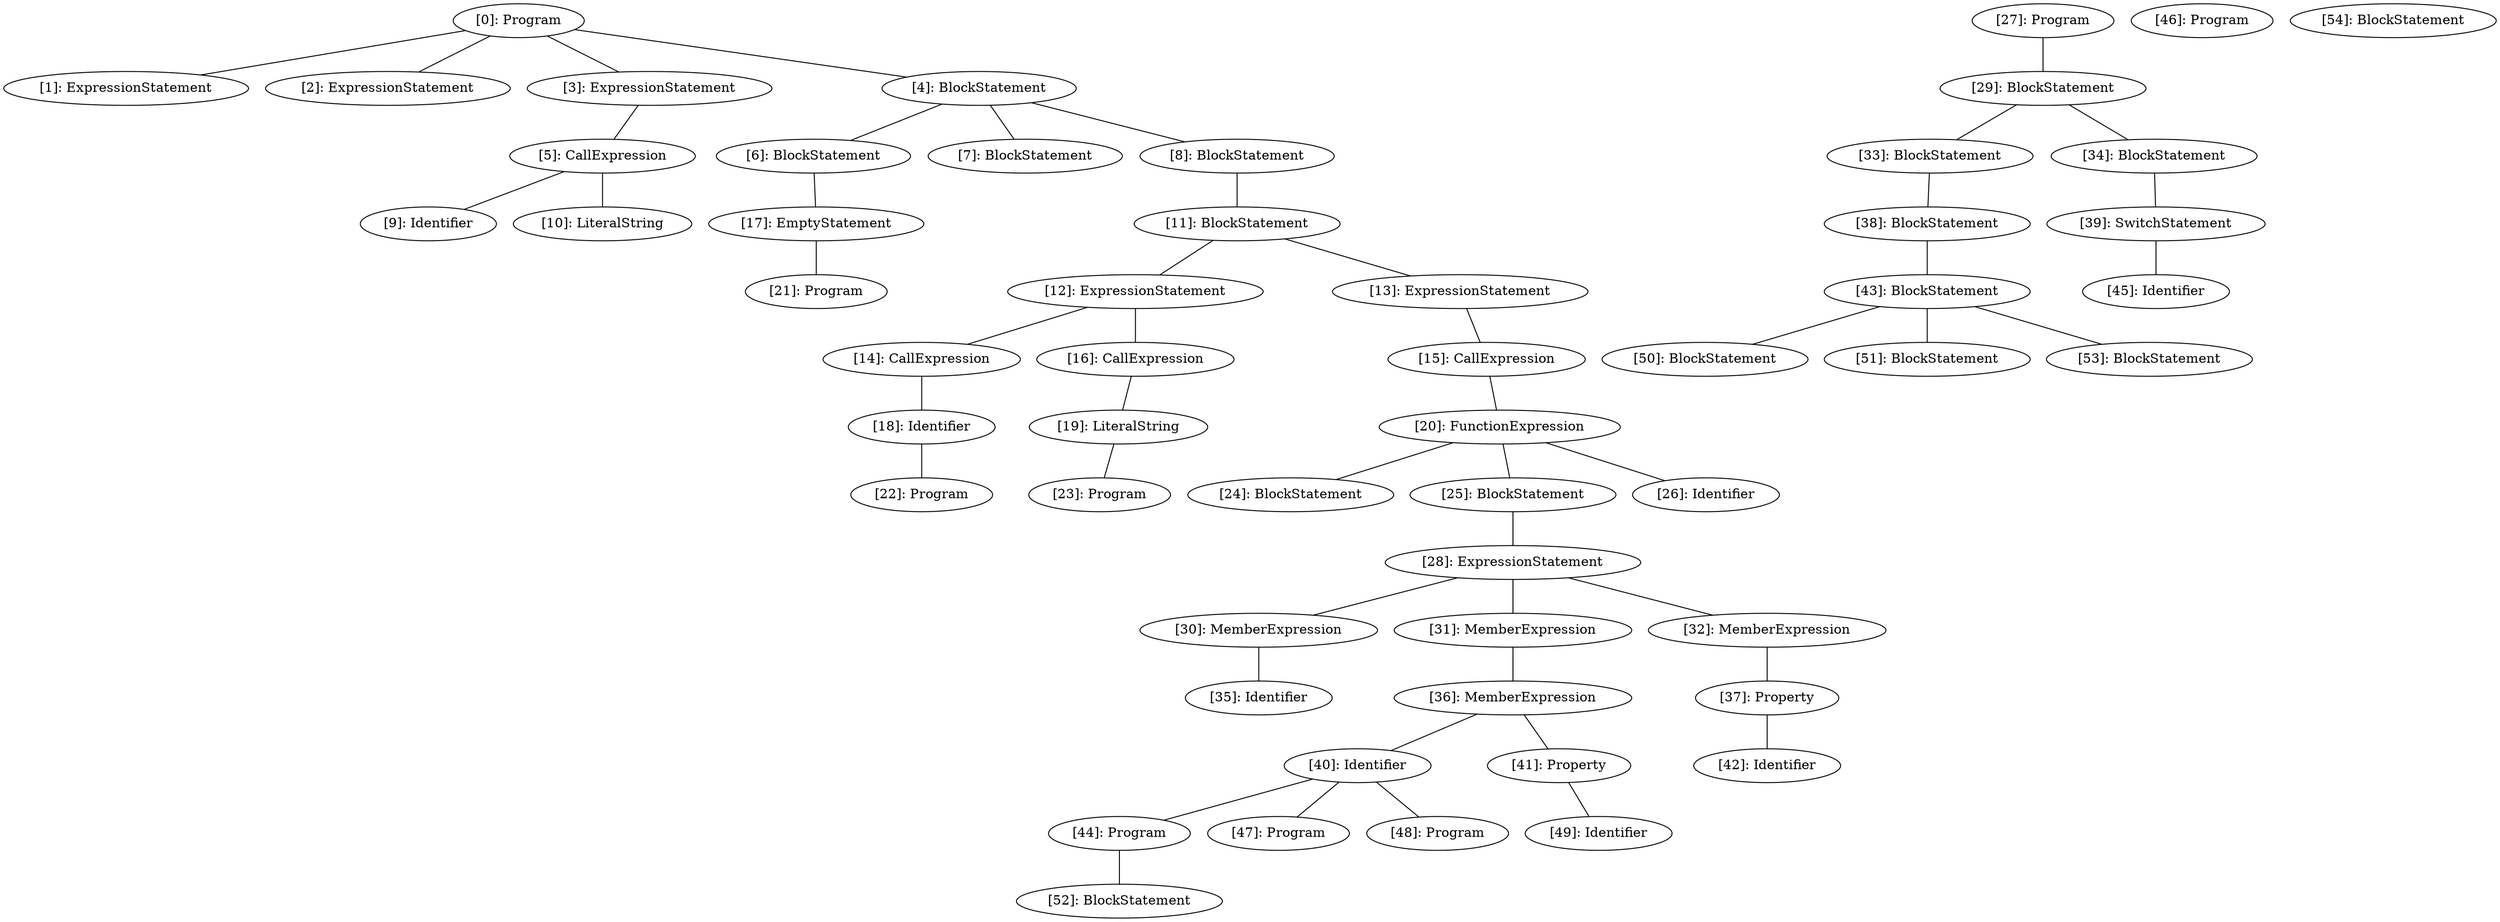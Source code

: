 // Result
graph {
	0 [label="[0]: Program"]
	1 [label="[1]: ExpressionStatement"]
	2 [label="[2]: ExpressionStatement"]
	3 [label="[3]: ExpressionStatement"]
	4 [label="[4]: BlockStatement"]
	5 [label="[5]: CallExpression"]
	6 [label="[6]: BlockStatement"]
	7 [label="[7]: BlockStatement"]
	8 [label="[8]: BlockStatement"]
	9 [label="[9]: Identifier"]
	10 [label="[10]: LiteralString"]
	11 [label="[11]: BlockStatement"]
	12 [label="[12]: ExpressionStatement"]
	13 [label="[13]: ExpressionStatement"]
	14 [label="[14]: CallExpression"]
	15 [label="[15]: CallExpression"]
	16 [label="[16]: CallExpression"]
	17 [label="[17]: EmptyStatement"]
	18 [label="[18]: Identifier"]
	19 [label="[19]: LiteralString"]
	20 [label="[20]: FunctionExpression"]
	21 [label="[21]: Program"]
	22 [label="[22]: Program"]
	23 [label="[23]: Program"]
	24 [label="[24]: BlockStatement"]
	25 [label="[25]: BlockStatement"]
	26 [label="[26]: Identifier"]
	27 [label="[27]: Program"]
	28 [label="[28]: ExpressionStatement"]
	29 [label="[29]: BlockStatement"]
	30 [label="[30]: MemberExpression"]
	31 [label="[31]: MemberExpression"]
	32 [label="[32]: MemberExpression"]
	33 [label="[33]: BlockStatement"]
	34 [label="[34]: BlockStatement"]
	35 [label="[35]: Identifier"]
	36 [label="[36]: MemberExpression"]
	37 [label="[37]: Property"]
	38 [label="[38]: BlockStatement"]
	39 [label="[39]: SwitchStatement"]
	40 [label="[40]: Identifier"]
	41 [label="[41]: Property"]
	42 [label="[42]: Identifier"]
	43 [label="[43]: BlockStatement"]
	44 [label="[44]: Program"]
	45 [label="[45]: Identifier"]
	46 [label="[46]: Program"]
	47 [label="[47]: Program"]
	48 [label="[48]: Program"]
	49 [label="[49]: Identifier"]
	50 [label="[50]: BlockStatement"]
	51 [label="[51]: BlockStatement"]
	52 [label="[52]: BlockStatement"]
	53 [label="[53]: BlockStatement"]
	54 [label="[54]: BlockStatement"]
	0 -- 1
	0 -- 2
	0 -- 3
	0 -- 4
	3 -- 5
	4 -- 6
	4 -- 7
	4 -- 8
	5 -- 9
	5 -- 10
	6 -- 17
	8 -- 11
	11 -- 12
	11 -- 13
	12 -- 14
	12 -- 16
	13 -- 15
	14 -- 18
	15 -- 20
	16 -- 19
	17 -- 21
	18 -- 22
	19 -- 23
	20 -- 24
	20 -- 25
	20 -- 26
	25 -- 28
	27 -- 29
	28 -- 30
	28 -- 31
	28 -- 32
	29 -- 33
	29 -- 34
	30 -- 35
	31 -- 36
	32 -- 37
	33 -- 38
	34 -- 39
	36 -- 40
	36 -- 41
	37 -- 42
	38 -- 43
	39 -- 45
	40 -- 44
	40 -- 47
	40 -- 48
	41 -- 49
	43 -- 50
	43 -- 51
	43 -- 53
	44 -- 52
}
